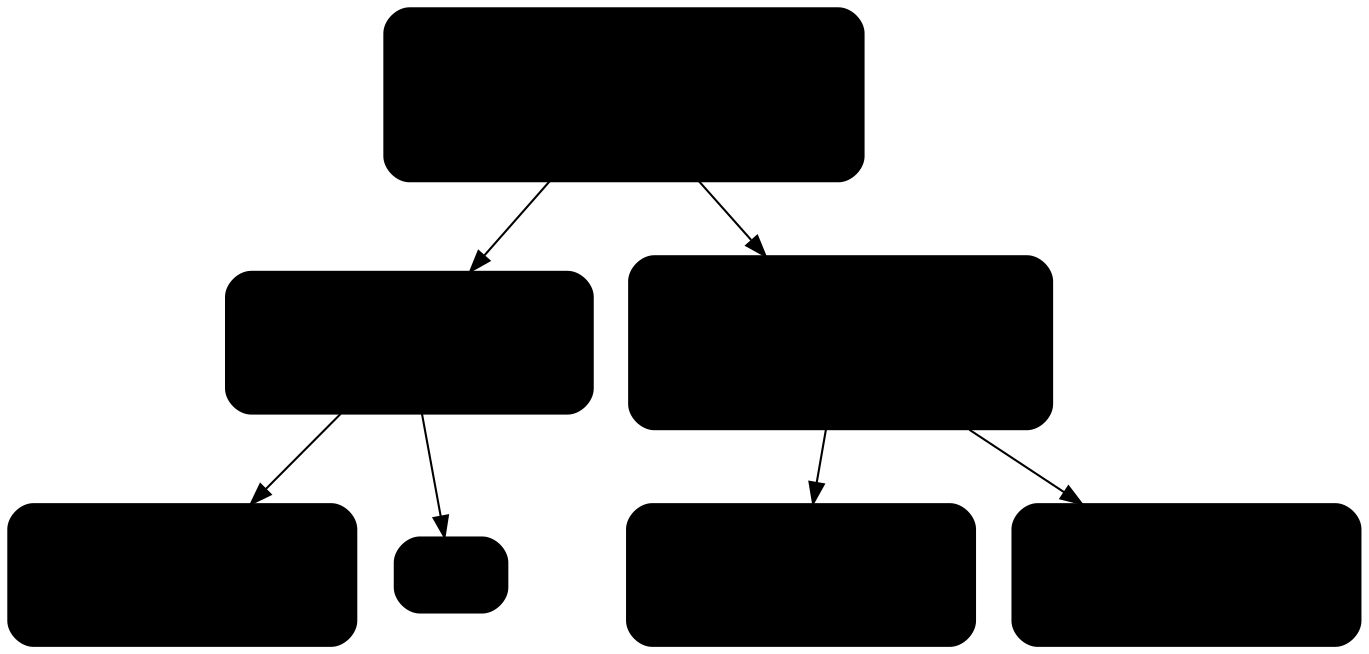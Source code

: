 digraph Tree {
node [shape=box, style="filled, rounded", color="black", fontname=helvetica] ;
edge [fontname=helvetica] ;

4 [label="f20 <= 8182\ngini = 0.74\nsamples = 2500\nvalue = [800, 1500, 300, 550]\nclass = 1"] ;

5 [label="f20 <= 300\ngini = 0.64\nsamples = 1900\nvalue = [800, 1100, 0, 0]\nclass = 1"] ;
4 -> 5 ;

6 [label="gini = 0.0\nsamples = 800\nvalue = [800, 0, 0, 0]\nclass = 0"] ;
5 -> 6 ;

5 [label="gini = 0.0\nsamples = 1100\nvalue = [0, 1100, 0, 0]\nclass = 1"] ;
5 -> 7 ;

8 [label="f16 <= 56\ngini = 0.50\nsamples = 600\nvalue = [0, 400, 300, 550]\nclass = 3"] ;
4 -> 8 ;

9 [label="gini = 0.0\nsamples = 300\nvalue = [0, 0, 300, 0]\nclass = 2"] ;
8 -> 9 ;

10 [label="gini = 0.0\nsamples = 300\nvalue = [0, 0, 0, 550]\nclass = 3"] ;
8 -> 10 ;
}

